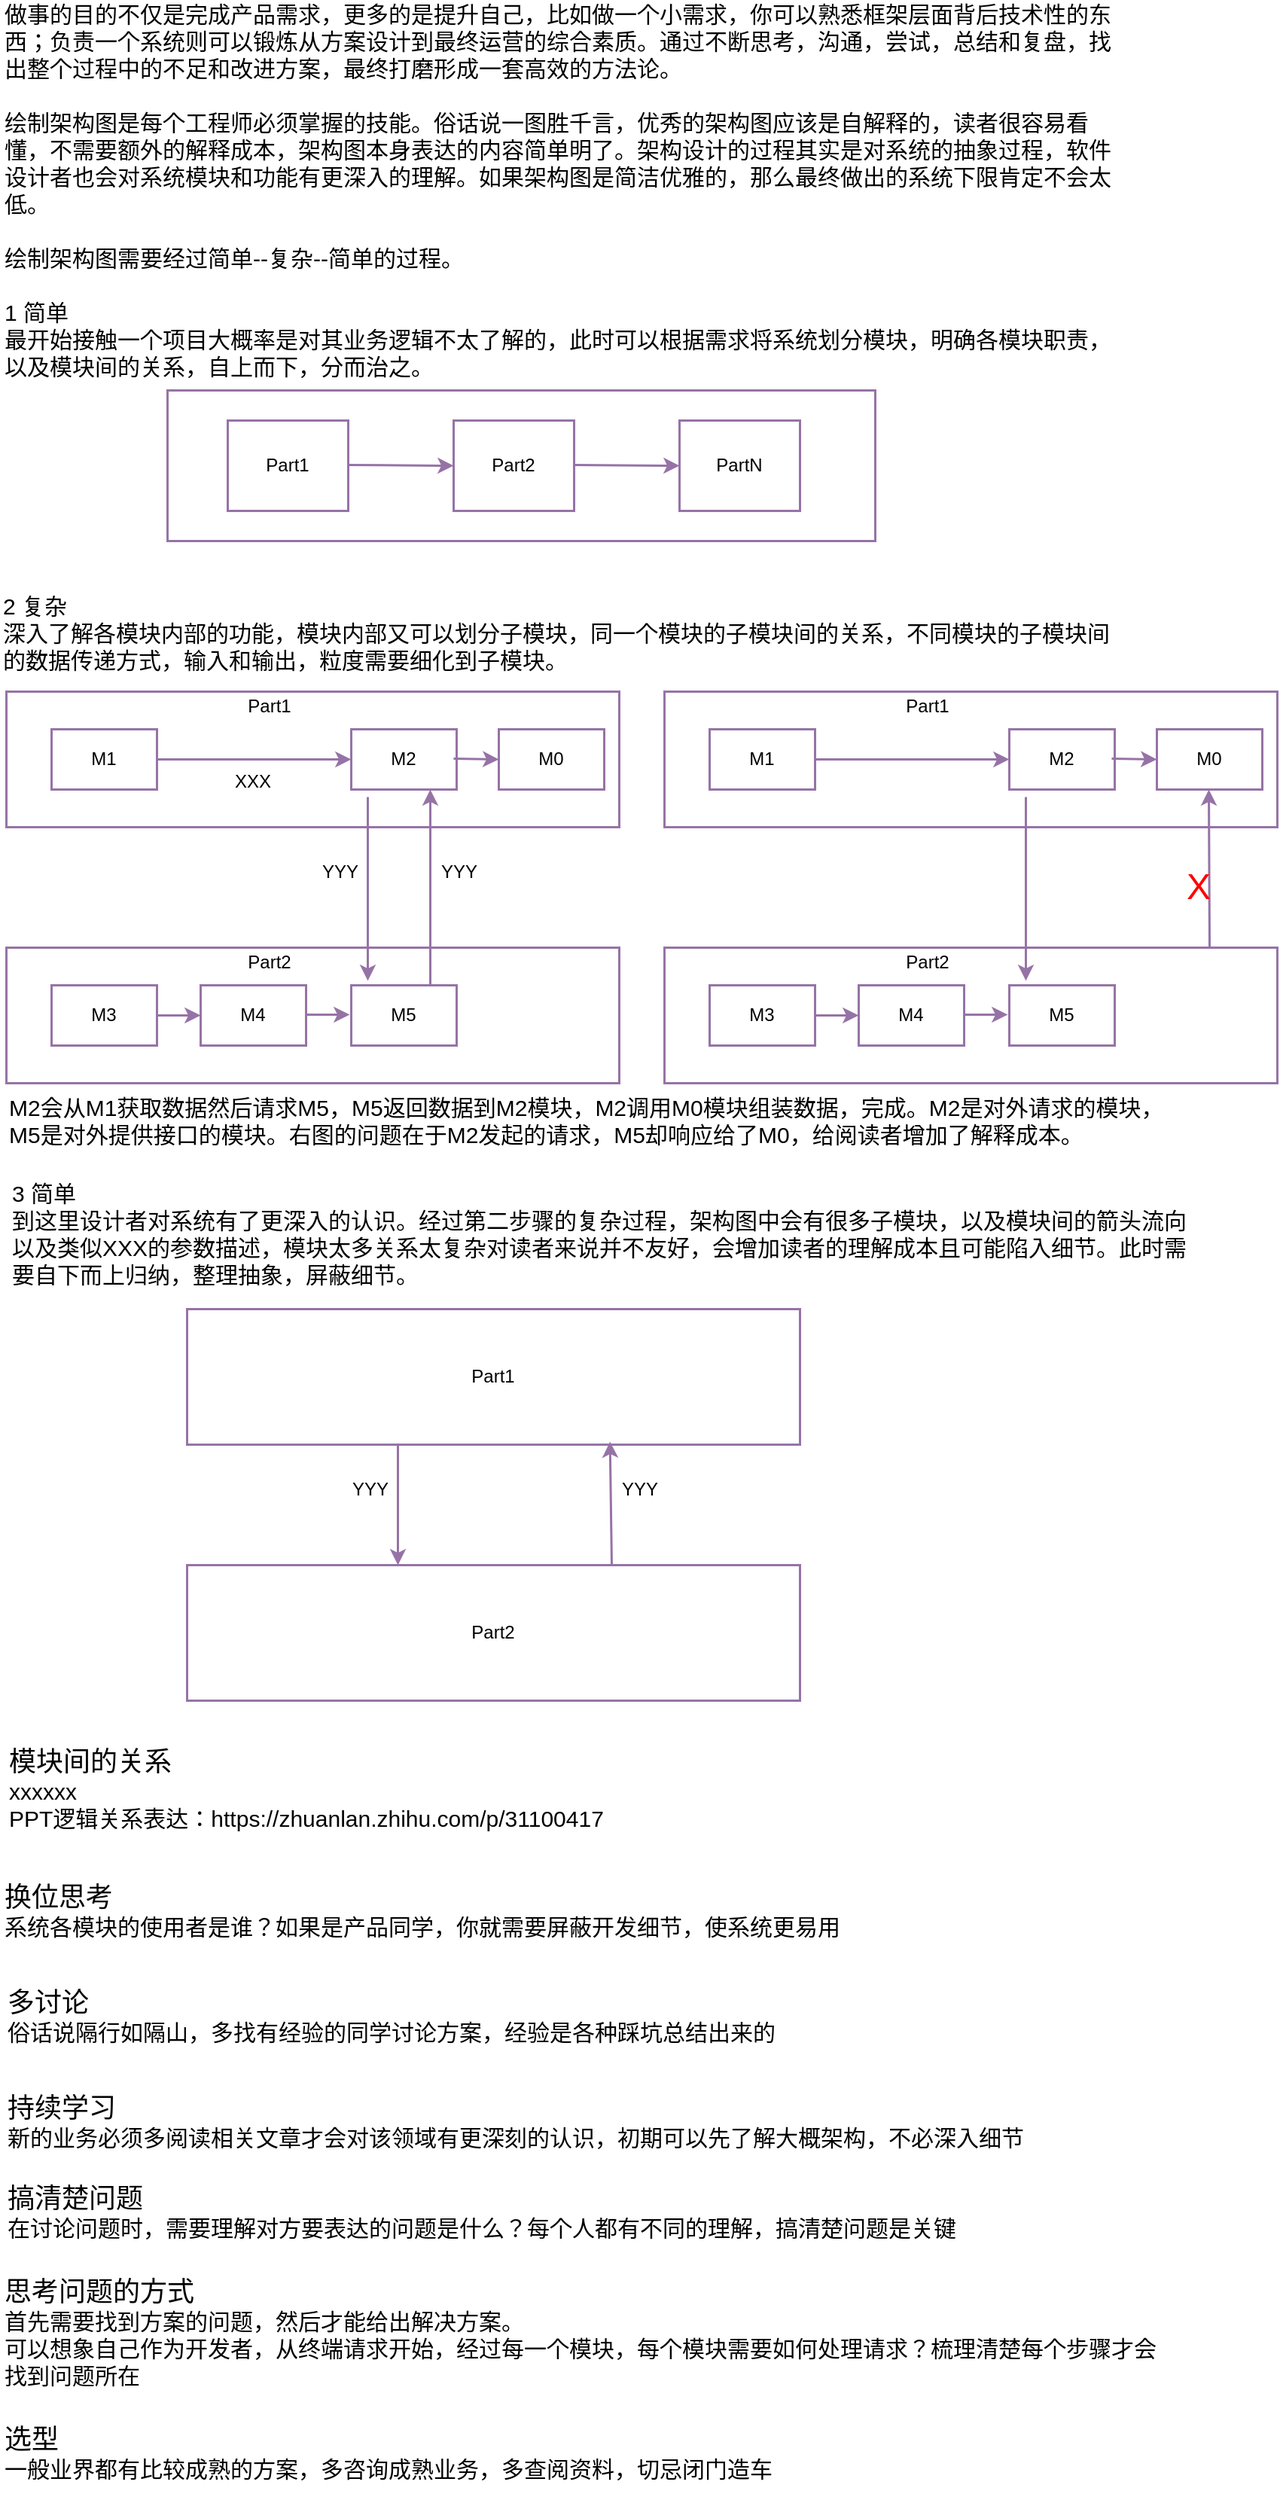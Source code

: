 <mxfile version="22.1.0" type="github">
  <diagram name="第 1 页" id="qTq3W1QGikNoTPRvvY38">
    <mxGraphModel dx="1306" dy="740" grid="1" gridSize="10" guides="1" tooltips="1" connect="1" arrows="1" fold="1" page="1" pageScale="1" pageWidth="827" pageHeight="1169" math="0" shadow="0">
      <root>
        <mxCell id="0" />
        <mxCell id="1" parent="0" />
        <mxCell id="vhd5hmz_VU6lw37AL3oM-2" value="" style="rounded=0;whiteSpace=wrap;html=1;fillColor=none;strokeColor=#9673a6;strokeWidth=1.5;" vertex="1" parent="1">
          <mxGeometry x="150" y="270" width="470" height="100" as="geometry" />
        </mxCell>
        <mxCell id="vhd5hmz_VU6lw37AL3oM-7" value="&lt;span style=&quot;font-size: 15px;&quot;&gt;做事的目的不仅是完成产品需求，更多的是提升自己，比如做一个小需求，你可以熟悉框架层面背后技术性的东西；负责一个系统则可以锻炼从方案设计到最终运营的综合素质。通过不断思考，沟通，尝试，总结和复盘，找出整个过程中的不足和改进方案，最终打磨形成一套高效的方法论。&lt;br&gt;&lt;br&gt;绘制架构图是每个工程师必须掌握的技能。俗话说一图胜千言，优秀的架构图应该是自解释的，读者很容易看懂，不需要额外的解释成本，架构图本身表达的内容简单明了。架构设计的过程其实是对系统的抽象过程，软件设计者也会对系统模块和功能有更深入的理解。如果架构图是简洁优雅的，那么最终做出的系统下限肯定不会太低。&lt;br&gt;&lt;br&gt;绘制架构图需要经过简单--复杂--简单的过程。&lt;br&gt;&lt;br&gt;1 简单&lt;br&gt;最开始接触一个项目大概率是对其业务逻辑不太了解的，此时可以根据需求将系统划分模块，明确各模块职责，以及模块间的关系，自上而下，分而治之。&lt;br&gt;&lt;br&gt;&lt;br&gt;&lt;/span&gt;" style="rounded=0;whiteSpace=wrap;html=1;fillColor=none;strokeColor=none;align=left;" vertex="1" parent="1">
          <mxGeometry x="40" y="30" width="750" height="250" as="geometry" />
        </mxCell>
        <mxCell id="vhd5hmz_VU6lw37AL3oM-9" value="Part1" style="rounded=0;whiteSpace=wrap;html=1;fillColor=none;strokeColor=#9673a6;strokeWidth=1.5;" vertex="1" parent="1">
          <mxGeometry x="190" y="290" width="80" height="60" as="geometry" />
        </mxCell>
        <mxCell id="vhd5hmz_VU6lw37AL3oM-10" value="Part2" style="rounded=0;whiteSpace=wrap;html=1;fillColor=none;strokeColor=#9673a6;strokeWidth=1.5;" vertex="1" parent="1">
          <mxGeometry x="340" y="290" width="80" height="60" as="geometry" />
        </mxCell>
        <mxCell id="vhd5hmz_VU6lw37AL3oM-11" value="PartN" style="rounded=0;whiteSpace=wrap;html=1;fillColor=none;strokeColor=#9673a6;strokeWidth=1.5;" vertex="1" parent="1">
          <mxGeometry x="490" y="290" width="80" height="60" as="geometry" />
        </mxCell>
        <mxCell id="vhd5hmz_VU6lw37AL3oM-12" value="&lt;span style=&quot;font-size: 15px;&quot;&gt;2 复杂&lt;br&gt;深入了解各模块内部的功能，模块内部又可以划分子模块，同一个模块的子模块间的关系，不同模块的子模块间的数据传递方式，输入和输出，粒度需要细化到子模块。&lt;br&gt;&lt;br&gt;&lt;/span&gt;" style="rounded=0;whiteSpace=wrap;html=1;fillColor=none;strokeColor=none;align=left;" vertex="1" parent="1">
          <mxGeometry x="39" y="400" width="741" height="80" as="geometry" />
        </mxCell>
        <mxCell id="vhd5hmz_VU6lw37AL3oM-14" value="" style="rounded=0;whiteSpace=wrap;html=1;fillColor=none;strokeColor=#9673a6;strokeWidth=1.5;" vertex="1" parent="1">
          <mxGeometry x="43" y="470" width="407" height="90" as="geometry" />
        </mxCell>
        <mxCell id="vhd5hmz_VU6lw37AL3oM-15" value="M1" style="rounded=0;whiteSpace=wrap;html=1;fillColor=none;strokeColor=#9673a6;strokeWidth=1.5;" vertex="1" parent="1">
          <mxGeometry x="73" y="495" width="70" height="40" as="geometry" />
        </mxCell>
        <mxCell id="vhd5hmz_VU6lw37AL3oM-17" value="" style="rounded=0;whiteSpace=wrap;html=1;fillColor=none;strokeColor=#9673a6;strokeWidth=1.5;" vertex="1" parent="1">
          <mxGeometry x="43" y="640" width="407" height="90" as="geometry" />
        </mxCell>
        <mxCell id="vhd5hmz_VU6lw37AL3oM-18" value="M2" style="rounded=0;whiteSpace=wrap;html=1;fillColor=none;strokeColor=#9673a6;strokeWidth=1.5;" vertex="1" parent="1">
          <mxGeometry x="272" y="495" width="70" height="40" as="geometry" />
        </mxCell>
        <mxCell id="vhd5hmz_VU6lw37AL3oM-19" value="" style="endArrow=classic;html=1;rounded=0;exitX=1;exitY=0.5;exitDx=0;exitDy=0;entryX=0;entryY=0.5;entryDx=0;entryDy=0;strokeWidth=1.5;fillColor=#e1d5e7;strokeColor=#9673a6;" edge="1" parent="1" source="vhd5hmz_VU6lw37AL3oM-15" target="vhd5hmz_VU6lw37AL3oM-18">
          <mxGeometry width="50" height="50" relative="1" as="geometry">
            <mxPoint x="243" y="510" as="sourcePoint" />
            <mxPoint x="293" y="460" as="targetPoint" />
          </mxGeometry>
        </mxCell>
        <mxCell id="vhd5hmz_VU6lw37AL3oM-20" value="M3" style="rounded=0;whiteSpace=wrap;html=1;fillColor=none;strokeColor=#9673a6;strokeWidth=1.5;" vertex="1" parent="1">
          <mxGeometry x="73" y="665" width="70" height="40" as="geometry" />
        </mxCell>
        <mxCell id="vhd5hmz_VU6lw37AL3oM-21" value="" style="endArrow=classic;html=1;rounded=0;exitX=1;exitY=0.5;exitDx=0;exitDy=0;strokeWidth=1.5;fillColor=#e1d5e7;strokeColor=#9673a6;" edge="1" parent="1">
          <mxGeometry width="50" height="50" relative="1" as="geometry">
            <mxPoint x="270" y="319.5" as="sourcePoint" />
            <mxPoint x="340" y="320" as="targetPoint" />
          </mxGeometry>
        </mxCell>
        <mxCell id="vhd5hmz_VU6lw37AL3oM-22" value="" style="endArrow=classic;html=1;rounded=0;exitX=1;exitY=0.5;exitDx=0;exitDy=0;strokeWidth=1.5;fillColor=#e1d5e7;strokeColor=#9673a6;" edge="1" parent="1">
          <mxGeometry width="50" height="50" relative="1" as="geometry">
            <mxPoint x="420" y="319.5" as="sourcePoint" />
            <mxPoint x="490" y="320" as="targetPoint" />
          </mxGeometry>
        </mxCell>
        <mxCell id="vhd5hmz_VU6lw37AL3oM-23" value="M5" style="rounded=0;whiteSpace=wrap;html=1;fillColor=none;strokeColor=#9673a6;strokeWidth=1.5;" vertex="1" parent="1">
          <mxGeometry x="272" y="665" width="70" height="40" as="geometry" />
        </mxCell>
        <mxCell id="vhd5hmz_VU6lw37AL3oM-24" value="" style="endArrow=classic;html=1;rounded=0;strokeWidth=1.5;fillColor=#e1d5e7;strokeColor=#9673a6;" edge="1" parent="1">
          <mxGeometry width="50" height="50" relative="1" as="geometry">
            <mxPoint x="283" y="540" as="sourcePoint" />
            <mxPoint x="283" y="662" as="targetPoint" />
          </mxGeometry>
        </mxCell>
        <mxCell id="vhd5hmz_VU6lw37AL3oM-25" value="" style="endArrow=classic;html=1;rounded=0;strokeWidth=1.5;fillColor=#e1d5e7;strokeColor=#9673a6;exitX=0.75;exitY=0;exitDx=0;exitDy=0;entryX=0.75;entryY=1;entryDx=0;entryDy=0;" edge="1" parent="1" source="vhd5hmz_VU6lw37AL3oM-23" target="vhd5hmz_VU6lw37AL3oM-18">
          <mxGeometry width="50" height="50" relative="1" as="geometry">
            <mxPoint x="293" y="548" as="sourcePoint" />
            <mxPoint x="293" y="668" as="targetPoint" />
          </mxGeometry>
        </mxCell>
        <mxCell id="vhd5hmz_VU6lw37AL3oM-27" value="Part2" style="rounded=0;whiteSpace=wrap;html=1;fillColor=none;strokeColor=none;strokeWidth=1.5;" vertex="1" parent="1">
          <mxGeometry x="183" y="630" width="70" height="40" as="geometry" />
        </mxCell>
        <mxCell id="vhd5hmz_VU6lw37AL3oM-28" value="M4" style="rounded=0;whiteSpace=wrap;html=1;fillColor=none;strokeColor=#9673a6;strokeWidth=1.5;" vertex="1" parent="1">
          <mxGeometry x="172" y="665" width="70" height="40" as="geometry" />
        </mxCell>
        <mxCell id="vhd5hmz_VU6lw37AL3oM-29" value="&lt;span style=&quot;font-size: 15px;&quot;&gt;M2会从M1获取数据然后请求M5，M5返回数据到M2模块，M2调用M0模块组装数据，完成。M2是对外请求的模块，M5是对外提供接口的模块。右图的问题在于M2发起的请求，M5却响应给了M0，给阅读者增加了解释成本。&lt;br&gt;&lt;/span&gt;" style="rounded=0;whiteSpace=wrap;html=1;fillColor=none;strokeColor=none;align=left;" vertex="1" parent="1">
          <mxGeometry x="43" y="730" width="787" height="50" as="geometry" />
        </mxCell>
        <mxCell id="vhd5hmz_VU6lw37AL3oM-30" value="Part1" style="rounded=0;whiteSpace=wrap;html=1;fillColor=none;strokeColor=none;strokeWidth=1.5;" vertex="1" parent="1">
          <mxGeometry x="183" y="460" width="70" height="40" as="geometry" />
        </mxCell>
        <mxCell id="vhd5hmz_VU6lw37AL3oM-33" value="" style="endArrow=classic;html=1;rounded=0;exitX=1;exitY=0.5;exitDx=0;exitDy=0;strokeWidth=1.5;fillColor=#e1d5e7;strokeColor=#9673a6;" edge="1" parent="1" source="vhd5hmz_VU6lw37AL3oM-20" target="vhd5hmz_VU6lw37AL3oM-28">
          <mxGeometry width="50" height="50" relative="1" as="geometry">
            <mxPoint x="153" y="525" as="sourcePoint" />
            <mxPoint x="273" y="525" as="targetPoint" />
          </mxGeometry>
        </mxCell>
        <mxCell id="vhd5hmz_VU6lw37AL3oM-34" value="" style="endArrow=classic;html=1;rounded=0;exitX=1;exitY=0.5;exitDx=0;exitDy=0;strokeWidth=1.5;fillColor=#e1d5e7;strokeColor=#9673a6;" edge="1" parent="1">
          <mxGeometry width="50" height="50" relative="1" as="geometry">
            <mxPoint x="242" y="684.5" as="sourcePoint" />
            <mxPoint x="271" y="684.5" as="targetPoint" />
          </mxGeometry>
        </mxCell>
        <mxCell id="vhd5hmz_VU6lw37AL3oM-50" value="M0" style="rounded=0;whiteSpace=wrap;html=1;fillColor=none;strokeColor=#9673a6;strokeWidth=1.5;" vertex="1" parent="1">
          <mxGeometry x="370" y="495" width="70" height="40" as="geometry" />
        </mxCell>
        <mxCell id="vhd5hmz_VU6lw37AL3oM-51" value="" style="endArrow=classic;html=1;rounded=0;exitX=1;exitY=0.5;exitDx=0;exitDy=0;strokeWidth=1.5;fillColor=#e1d5e7;strokeColor=#9673a6;" edge="1" parent="1">
          <mxGeometry width="50" height="50" relative="1" as="geometry">
            <mxPoint x="340" y="514.5" as="sourcePoint" />
            <mxPoint x="370" y="515" as="targetPoint" />
          </mxGeometry>
        </mxCell>
        <mxCell id="vhd5hmz_VU6lw37AL3oM-52" value="" style="rounded=0;whiteSpace=wrap;html=1;fillColor=none;strokeColor=#9673a6;strokeWidth=1.5;" vertex="1" parent="1">
          <mxGeometry x="480" y="470" width="407" height="90" as="geometry" />
        </mxCell>
        <mxCell id="vhd5hmz_VU6lw37AL3oM-53" value="M1" style="rounded=0;whiteSpace=wrap;html=1;fillColor=none;strokeColor=#9673a6;strokeWidth=1.5;" vertex="1" parent="1">
          <mxGeometry x="510" y="495" width="70" height="40" as="geometry" />
        </mxCell>
        <mxCell id="vhd5hmz_VU6lw37AL3oM-54" value="" style="rounded=0;whiteSpace=wrap;html=1;fillColor=none;strokeColor=#9673a6;strokeWidth=1.5;" vertex="1" parent="1">
          <mxGeometry x="480" y="640" width="407" height="90" as="geometry" />
        </mxCell>
        <mxCell id="vhd5hmz_VU6lw37AL3oM-55" value="M2" style="rounded=0;whiteSpace=wrap;html=1;fillColor=none;strokeColor=#9673a6;strokeWidth=1.5;" vertex="1" parent="1">
          <mxGeometry x="709" y="495" width="70" height="40" as="geometry" />
        </mxCell>
        <mxCell id="vhd5hmz_VU6lw37AL3oM-56" value="" style="endArrow=classic;html=1;rounded=0;exitX=1;exitY=0.5;exitDx=0;exitDy=0;entryX=0;entryY=0.5;entryDx=0;entryDy=0;strokeWidth=1.5;fillColor=#e1d5e7;strokeColor=#9673a6;" edge="1" parent="1" source="vhd5hmz_VU6lw37AL3oM-53" target="vhd5hmz_VU6lw37AL3oM-55">
          <mxGeometry width="50" height="50" relative="1" as="geometry">
            <mxPoint x="680" y="510" as="sourcePoint" />
            <mxPoint x="730" y="460" as="targetPoint" />
          </mxGeometry>
        </mxCell>
        <mxCell id="vhd5hmz_VU6lw37AL3oM-57" value="M3" style="rounded=0;whiteSpace=wrap;html=1;fillColor=none;strokeColor=#9673a6;strokeWidth=1.5;" vertex="1" parent="1">
          <mxGeometry x="510" y="665" width="70" height="40" as="geometry" />
        </mxCell>
        <mxCell id="vhd5hmz_VU6lw37AL3oM-58" value="M5" style="rounded=0;whiteSpace=wrap;html=1;fillColor=none;strokeColor=#9673a6;strokeWidth=1.5;" vertex="1" parent="1">
          <mxGeometry x="709" y="665" width="70" height="40" as="geometry" />
        </mxCell>
        <mxCell id="vhd5hmz_VU6lw37AL3oM-59" value="" style="endArrow=classic;html=1;rounded=0;strokeWidth=1.5;fillColor=#e1d5e7;strokeColor=#9673a6;" edge="1" parent="1">
          <mxGeometry width="50" height="50" relative="1" as="geometry">
            <mxPoint x="720" y="540" as="sourcePoint" />
            <mxPoint x="720" y="662" as="targetPoint" />
          </mxGeometry>
        </mxCell>
        <mxCell id="vhd5hmz_VU6lw37AL3oM-60" value="" style="endArrow=classic;html=1;rounded=0;strokeWidth=1.5;fillColor=#e1d5e7;strokeColor=#9673a6;entryX=0.75;entryY=1;entryDx=0;entryDy=0;" edge="1" parent="1">
          <mxGeometry width="50" height="50" relative="1" as="geometry">
            <mxPoint x="842" y="640" as="sourcePoint" />
            <mxPoint x="841.5" y="535" as="targetPoint" />
          </mxGeometry>
        </mxCell>
        <mxCell id="vhd5hmz_VU6lw37AL3oM-61" value="Part2" style="rounded=0;whiteSpace=wrap;html=1;fillColor=none;strokeColor=none;strokeWidth=1.5;" vertex="1" parent="1">
          <mxGeometry x="620" y="630" width="70" height="40" as="geometry" />
        </mxCell>
        <mxCell id="vhd5hmz_VU6lw37AL3oM-62" value="M4" style="rounded=0;whiteSpace=wrap;html=1;fillColor=none;strokeColor=#9673a6;strokeWidth=1.5;" vertex="1" parent="1">
          <mxGeometry x="609" y="665" width="70" height="40" as="geometry" />
        </mxCell>
        <mxCell id="vhd5hmz_VU6lw37AL3oM-63" value="Part1" style="rounded=0;whiteSpace=wrap;html=1;fillColor=none;strokeColor=none;strokeWidth=1.5;" vertex="1" parent="1">
          <mxGeometry x="620" y="460" width="70" height="40" as="geometry" />
        </mxCell>
        <mxCell id="vhd5hmz_VU6lw37AL3oM-64" value="" style="endArrow=classic;html=1;rounded=0;exitX=1;exitY=0.5;exitDx=0;exitDy=0;strokeWidth=1.5;fillColor=#e1d5e7;strokeColor=#9673a6;" edge="1" parent="1" source="vhd5hmz_VU6lw37AL3oM-57" target="vhd5hmz_VU6lw37AL3oM-62">
          <mxGeometry width="50" height="50" relative="1" as="geometry">
            <mxPoint x="590" y="525" as="sourcePoint" />
            <mxPoint x="710" y="525" as="targetPoint" />
          </mxGeometry>
        </mxCell>
        <mxCell id="vhd5hmz_VU6lw37AL3oM-65" value="" style="endArrow=classic;html=1;rounded=0;exitX=1;exitY=0.5;exitDx=0;exitDy=0;strokeWidth=1.5;fillColor=#e1d5e7;strokeColor=#9673a6;" edge="1" parent="1">
          <mxGeometry width="50" height="50" relative="1" as="geometry">
            <mxPoint x="679" y="684.5" as="sourcePoint" />
            <mxPoint x="708" y="684.5" as="targetPoint" />
          </mxGeometry>
        </mxCell>
        <mxCell id="vhd5hmz_VU6lw37AL3oM-66" value="M0" style="rounded=0;whiteSpace=wrap;html=1;fillColor=none;strokeColor=#9673a6;strokeWidth=1.5;" vertex="1" parent="1">
          <mxGeometry x="807" y="495" width="70" height="40" as="geometry" />
        </mxCell>
        <mxCell id="vhd5hmz_VU6lw37AL3oM-67" value="" style="endArrow=classic;html=1;rounded=0;exitX=1;exitY=0.5;exitDx=0;exitDy=0;strokeWidth=1.5;fillColor=#e1d5e7;strokeColor=#9673a6;" edge="1" parent="1">
          <mxGeometry width="50" height="50" relative="1" as="geometry">
            <mxPoint x="777" y="514.5" as="sourcePoint" />
            <mxPoint x="807" y="515" as="targetPoint" />
          </mxGeometry>
        </mxCell>
        <mxCell id="vhd5hmz_VU6lw37AL3oM-68" value="&lt;font color=&quot;#ff0000&quot; style=&quot;font-size: 24px;&quot;&gt;X&lt;/font&gt;" style="rounded=0;whiteSpace=wrap;html=1;fillColor=none;strokeColor=none;strokeWidth=1.5;" vertex="1" parent="1">
          <mxGeometry x="800" y="580" width="70" height="40" as="geometry" />
        </mxCell>
        <mxCell id="vhd5hmz_VU6lw37AL3oM-70" value="&lt;span style=&quot;font-size: 15px;&quot;&gt;3 简单&lt;br&gt;到这里设计者对系统有了更深入的认识。经过第二步骤的复杂过程，架构图中会有很多子模块，以及模块间的箭头流向以及类似XXX的参数描述，模块太多关系太复杂对读者来说并不友好，会增加读者的理解成本且可能陷入细节。此时需要自下而上归纳，整理抽象，屏蔽细节。&lt;br&gt;&lt;/span&gt;" style="rounded=0;whiteSpace=wrap;html=1;fillColor=none;strokeColor=none;align=left;" vertex="1" parent="1">
          <mxGeometry x="44.5" y="790" width="785.5" height="80" as="geometry" />
        </mxCell>
        <mxCell id="vhd5hmz_VU6lw37AL3oM-71" value="XXX" style="rounded=0;whiteSpace=wrap;html=1;fillColor=none;strokeColor=none;strokeWidth=1.5;" vertex="1" parent="1">
          <mxGeometry x="172" y="510" width="70" height="40" as="geometry" />
        </mxCell>
        <mxCell id="vhd5hmz_VU6lw37AL3oM-72" value="YYY" style="rounded=0;whiteSpace=wrap;html=1;fillColor=none;strokeColor=none;strokeWidth=1.5;" vertex="1" parent="1">
          <mxGeometry x="230" y="570" width="70" height="40" as="geometry" />
        </mxCell>
        <mxCell id="vhd5hmz_VU6lw37AL3oM-73" value="YYY" style="rounded=0;whiteSpace=wrap;html=1;fillColor=none;strokeColor=none;strokeWidth=1.5;" vertex="1" parent="1">
          <mxGeometry x="309" y="570" width="70" height="40" as="geometry" />
        </mxCell>
        <mxCell id="vhd5hmz_VU6lw37AL3oM-75" value="Part1" style="rounded=0;whiteSpace=wrap;html=1;fillColor=none;strokeColor=#9673a6;strokeWidth=1.5;" vertex="1" parent="1">
          <mxGeometry x="163" y="880" width="407" height="90" as="geometry" />
        </mxCell>
        <mxCell id="vhd5hmz_VU6lw37AL3oM-77" value="Part2" style="rounded=0;whiteSpace=wrap;html=1;fillColor=none;strokeColor=#9673a6;strokeWidth=1.5;" vertex="1" parent="1">
          <mxGeometry x="163" y="1050" width="407" height="90" as="geometry" />
        </mxCell>
        <mxCell id="vhd5hmz_VU6lw37AL3oM-82" value="" style="endArrow=classic;html=1;rounded=0;strokeWidth=1.5;fillColor=#e1d5e7;strokeColor=#9673a6;entryX=0;entryY=0.25;entryDx=0;entryDy=0;" edge="1" parent="1">
          <mxGeometry width="50" height="50" relative="1" as="geometry">
            <mxPoint x="303" y="970" as="sourcePoint" />
            <mxPoint x="303" y="1050" as="targetPoint" />
          </mxGeometry>
        </mxCell>
        <mxCell id="vhd5hmz_VU6lw37AL3oM-83" value="" style="endArrow=classic;html=1;rounded=0;strokeWidth=1.5;fillColor=#e1d5e7;strokeColor=#9673a6;entryX=0.69;entryY=0.978;entryDx=0;entryDy=0;entryPerimeter=0;" edge="1" parent="1" target="vhd5hmz_VU6lw37AL3oM-75">
          <mxGeometry width="50" height="50" relative="1" as="geometry">
            <mxPoint x="445" y="1050" as="sourcePoint" />
            <mxPoint x="444.5" y="945" as="targetPoint" />
          </mxGeometry>
        </mxCell>
        <mxCell id="vhd5hmz_VU6lw37AL3oM-91" value="YYY" style="rounded=0;whiteSpace=wrap;html=1;fillColor=none;strokeColor=none;strokeWidth=1.5;" vertex="1" parent="1">
          <mxGeometry x="250" y="980" width="70" height="40" as="geometry" />
        </mxCell>
        <mxCell id="vhd5hmz_VU6lw37AL3oM-92" value="YYY" style="rounded=0;whiteSpace=wrap;html=1;fillColor=none;strokeColor=none;strokeWidth=1.5;" vertex="1" parent="1">
          <mxGeometry x="429" y="980" width="70" height="40" as="geometry" />
        </mxCell>
        <mxCell id="vhd5hmz_VU6lw37AL3oM-93" value="&lt;font style=&quot;font-size: 15px;&quot;&gt;&lt;span style=&quot;font-size: 18px;&quot;&gt;模块间的关系&lt;br&gt;&lt;/span&gt;xxxxxx&lt;br&gt;&lt;font style=&quot;font-size: 15px;&quot;&gt;PPT逻辑关系表达：https://zhuanlan.zhihu.com/p/31100417&lt;/font&gt;&lt;br&gt;&lt;/font&gt;" style="rounded=0;whiteSpace=wrap;html=1;fillColor=none;strokeColor=none;align=left;" vertex="1" parent="1">
          <mxGeometry x="43" y="1169" width="773.75" height="60" as="geometry" />
        </mxCell>
        <mxCell id="vhd5hmz_VU6lw37AL3oM-95" value="&lt;font style=&quot;font-size: 18px;&quot;&gt;换位思考&lt;br&gt;&lt;/font&gt;&lt;font style=&quot;font-size: 15px;&quot;&gt;系统各模块的使用者是谁？如果是产品同学，你就需要屏蔽开发细节，使系统更易用&lt;br&gt;&lt;/font&gt;" style="rounded=0;whiteSpace=wrap;html=1;fillColor=none;strokeColor=none;align=left;" vertex="1" parent="1">
          <mxGeometry x="40" y="1250" width="773.75" height="60" as="geometry" />
        </mxCell>
        <mxCell id="vhd5hmz_VU6lw37AL3oM-96" value="&lt;font style=&quot;font-size: 18px;&quot;&gt;多讨论&lt;br&gt;&lt;/font&gt;&lt;font style=&quot;font-size: 15px;&quot;&gt;俗话说隔行如隔山，多找有经验的同学讨论方案，经验是各种踩坑总结出来的&lt;br&gt;&lt;/font&gt;" style="rounded=0;whiteSpace=wrap;html=1;fillColor=none;strokeColor=none;align=left;" vertex="1" parent="1">
          <mxGeometry x="42.25" y="1320" width="773.75" height="60" as="geometry" />
        </mxCell>
        <mxCell id="vhd5hmz_VU6lw37AL3oM-97" value="&lt;font style=&quot;font-size: 18px;&quot;&gt;持续学习&lt;br&gt;&lt;/font&gt;&lt;font style=&quot;font-size: 15px;&quot;&gt;新的业务必须多阅读相关文章才会对该领域有更深刻的认识，初期可以先了解大概架构，不必深入细节&lt;br&gt;&lt;/font&gt;" style="rounded=0;whiteSpace=wrap;html=1;fillColor=none;strokeColor=none;align=left;" vertex="1" parent="1">
          <mxGeometry x="42.25" y="1390" width="773.75" height="60" as="geometry" />
        </mxCell>
        <mxCell id="vhd5hmz_VU6lw37AL3oM-98" value="&lt;font style=&quot;font-size: 18px;&quot;&gt;搞清楚问题&lt;br&gt;&lt;/font&gt;&lt;font style=&quot;font-size: 15px;&quot;&gt;在讨论问题时，需要理解对方要表达的问题是什么？每个人都有不同的理解，搞清楚问题是关键&lt;br&gt;&lt;/font&gt;" style="rounded=0;whiteSpace=wrap;html=1;fillColor=none;strokeColor=none;align=left;" vertex="1" parent="1">
          <mxGeometry x="42.25" y="1450" width="773.75" height="60" as="geometry" />
        </mxCell>
        <mxCell id="vhd5hmz_VU6lw37AL3oM-99" value="&lt;font style=&quot;font-size: 18px;&quot;&gt;思考问题的方式&lt;br&gt;&lt;/font&gt;&lt;font style=&quot;font-size: 15px;&quot;&gt;首先需要找到方案的问题，然后才能给出解决方案。&lt;br&gt;可以想象自己作为开发者，从终端请求开始，经过每一个模块，每个模块需要如何处理请求？梳理清楚每个步骤才会找到问题所在&lt;br&gt;&lt;/font&gt;" style="rounded=0;whiteSpace=wrap;html=1;fillColor=none;strokeColor=none;align=left;" vertex="1" parent="1">
          <mxGeometry x="40" y="1520" width="780" height="80" as="geometry" />
        </mxCell>
        <mxCell id="vhd5hmz_VU6lw37AL3oM-100" value="&lt;font style=&quot;font-size: 18px;&quot;&gt;选型&lt;br&gt;&lt;/font&gt;&lt;font style=&quot;font-size: 15px;&quot;&gt;一般业界都有比较成熟的方案，多咨询成熟业务，多查阅资料，切忌闭门造车&lt;br&gt;&lt;/font&gt;" style="rounded=0;whiteSpace=wrap;html=1;fillColor=none;strokeColor=none;align=left;" vertex="1" parent="1">
          <mxGeometry x="40" y="1610" width="773.75" height="60" as="geometry" />
        </mxCell>
      </root>
    </mxGraphModel>
  </diagram>
</mxfile>
